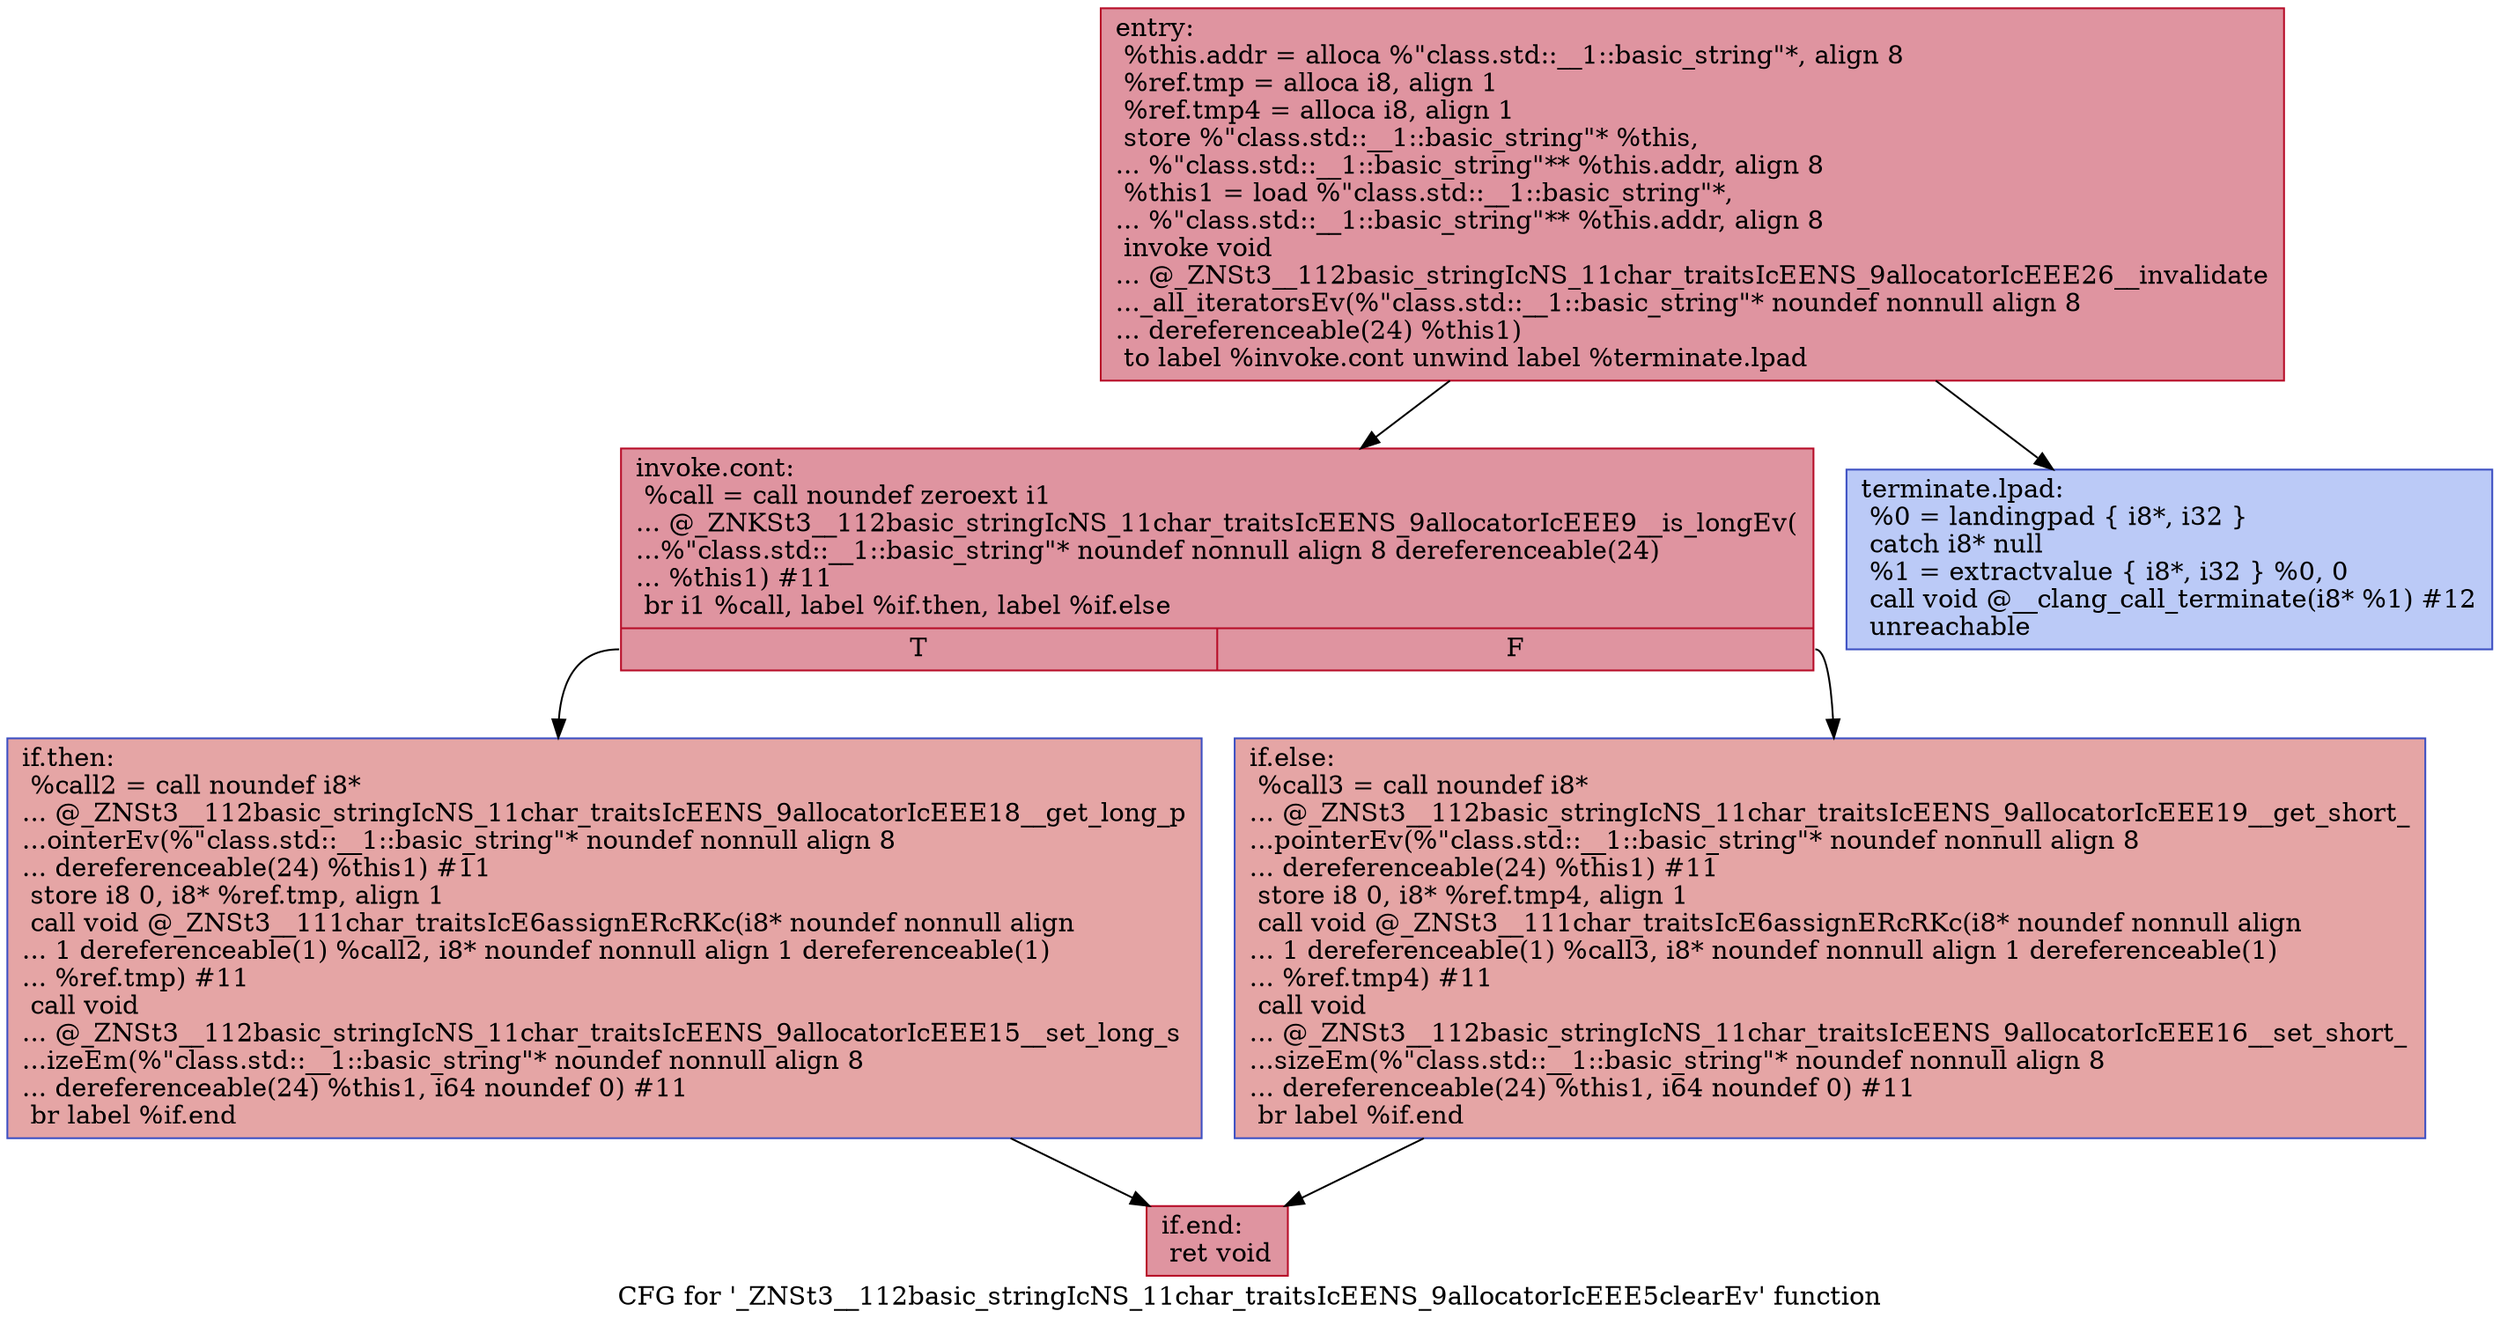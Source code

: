 digraph "CFG for '_ZNSt3__112basic_stringIcNS_11char_traitsIcEENS_9allocatorIcEEE5clearEv' function" {
	label="CFG for '_ZNSt3__112basic_stringIcNS_11char_traitsIcEENS_9allocatorIcEEE5clearEv' function";

	Node0x600003e7cdc0 [shape=record,color="#b70d28ff", style=filled, fillcolor="#b70d2870",label="{entry:\l  %this.addr = alloca %\"class.std::__1::basic_string\"*, align 8\l  %ref.tmp = alloca i8, align 1\l  %ref.tmp4 = alloca i8, align 1\l  store %\"class.std::__1::basic_string\"* %this,\l... %\"class.std::__1::basic_string\"** %this.addr, align 8\l  %this1 = load %\"class.std::__1::basic_string\"*,\l... %\"class.std::__1::basic_string\"** %this.addr, align 8\l  invoke void\l... @_ZNSt3__112basic_stringIcNS_11char_traitsIcEENS_9allocatorIcEEE26__invalidate\l..._all_iteratorsEv(%\"class.std::__1::basic_string\"* noundef nonnull align 8\l... dereferenceable(24) %this1)\l          to label %invoke.cont unwind label %terminate.lpad\l}"];
	Node0x600003e7cdc0 -> Node0x600003e7ce00;
	Node0x600003e7cdc0 -> Node0x600003e7ce40;
	Node0x600003e7ce00 [shape=record,color="#b70d28ff", style=filled, fillcolor="#b70d2870",label="{invoke.cont:                                      \l  %call = call noundef zeroext i1\l... @_ZNKSt3__112basic_stringIcNS_11char_traitsIcEENS_9allocatorIcEEE9__is_longEv(\l...%\"class.std::__1::basic_string\"* noundef nonnull align 8 dereferenceable(24)\l... %this1) #11\l  br i1 %call, label %if.then, label %if.else\l|{<s0>T|<s1>F}}"];
	Node0x600003e7ce00:s0 -> Node0x600003e7cf00;
	Node0x600003e7ce00:s1 -> Node0x600003e7cf40;
	Node0x600003e7cf00 [shape=record,color="#3d50c3ff", style=filled, fillcolor="#c5333470",label="{if.then:                                          \l  %call2 = call noundef i8*\l... @_ZNSt3__112basic_stringIcNS_11char_traitsIcEENS_9allocatorIcEEE18__get_long_p\l...ointerEv(%\"class.std::__1::basic_string\"* noundef nonnull align 8\l... dereferenceable(24) %this1) #11\l  store i8 0, i8* %ref.tmp, align 1\l  call void @_ZNSt3__111char_traitsIcE6assignERcRKc(i8* noundef nonnull align\l... 1 dereferenceable(1) %call2, i8* noundef nonnull align 1 dereferenceable(1)\l... %ref.tmp) #11\l  call void\l... @_ZNSt3__112basic_stringIcNS_11char_traitsIcEENS_9allocatorIcEEE15__set_long_s\l...izeEm(%\"class.std::__1::basic_string\"* noundef nonnull align 8\l... dereferenceable(24) %this1, i64 noundef 0) #11\l  br label %if.end\l}"];
	Node0x600003e7cf00 -> Node0x600003e7d040;
	Node0x600003e7cf40 [shape=record,color="#3d50c3ff", style=filled, fillcolor="#c5333470",label="{if.else:                                          \l  %call3 = call noundef i8*\l... @_ZNSt3__112basic_stringIcNS_11char_traitsIcEENS_9allocatorIcEEE19__get_short_\l...pointerEv(%\"class.std::__1::basic_string\"* noundef nonnull align 8\l... dereferenceable(24) %this1) #11\l  store i8 0, i8* %ref.tmp4, align 1\l  call void @_ZNSt3__111char_traitsIcE6assignERcRKc(i8* noundef nonnull align\l... 1 dereferenceable(1) %call3, i8* noundef nonnull align 1 dereferenceable(1)\l... %ref.tmp4) #11\l  call void\l... @_ZNSt3__112basic_stringIcNS_11char_traitsIcEENS_9allocatorIcEEE16__set_short_\l...sizeEm(%\"class.std::__1::basic_string\"* noundef nonnull align 8\l... dereferenceable(24) %this1, i64 noundef 0) #11\l  br label %if.end\l}"];
	Node0x600003e7cf40 -> Node0x600003e7d040;
	Node0x600003e7d040 [shape=record,color="#b70d28ff", style=filled, fillcolor="#b70d2870",label="{if.end:                                           \l  ret void\l}"];
	Node0x600003e7ce40 [shape=record,color="#3d50c3ff", style=filled, fillcolor="#6687ed70",label="{terminate.lpad:                                   \l  %0 = landingpad \{ i8*, i32 \}\l          catch i8* null\l  %1 = extractvalue \{ i8*, i32 \} %0, 0\l  call void @__clang_call_terminate(i8* %1) #12\l  unreachable\l}"];
}
